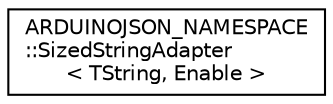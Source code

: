 digraph "Graphical Class Hierarchy"
{
 // LATEX_PDF_SIZE
  edge [fontname="Helvetica",fontsize="10",labelfontname="Helvetica",labelfontsize="10"];
  node [fontname="Helvetica",fontsize="10",shape=record];
  rankdir="LR";
  Node0 [label="ARDUINOJSON_NAMESPACE\l::SizedStringAdapter\l\< TString, Enable \>",height=0.2,width=0.4,color="black", fillcolor="white", style="filled",URL="$structARDUINOJSON__NAMESPACE_1_1SizedStringAdapter.html",tooltip=" "];
}
